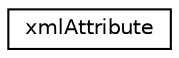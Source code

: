 digraph "Graphical Class Hierarchy"
{
  edge [fontname="Helvetica",fontsize="10",labelfontname="Helvetica",labelfontsize="10"];
  node [fontname="Helvetica",fontsize="10",shape=record];
  rankdir="LR";
  Node1 [label="xmlAttribute",height=0.2,width=0.4,color="black", fillcolor="white", style="filled",URL="$structxml_attribute.html"];
}

